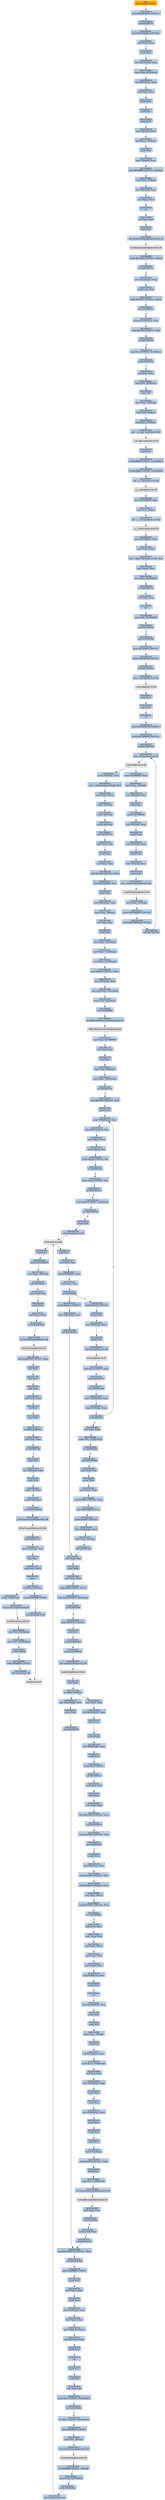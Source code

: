 digraph G {
node[shape=rectangle,style=filled,fillcolor=lightsteelblue,color=lightsteelblue]
bgcolor="transparent"
a0x010044e6pushl_0x28UINT8[label="start\npushl $0x28<UINT8>",color="lightgrey",fillcolor="orange"];
a0x010044e8pushl_0x1001650UINT32[label="0x010044e8\npushl $0x1001650<UINT32>"];
a0x010044edcall_0x010047fc[label="0x010044ed\ncall 0x010047fc"];
a0x010047fcpushl_0x100484eUINT32[label="0x010047fc\npushl $0x100484e<UINT32>"];
a0x01004801movl_fs_0_eax[label="0x01004801\nmovl %fs:0, %eax"];
a0x01004807pushl_eax[label="0x01004807\npushl %eax"];
a0x01004808movl_0x10esp__eax[label="0x01004808\nmovl 0x10(%esp), %eax"];
a0x0100480cmovl_ebp_0x10esp_[label="0x0100480c\nmovl %ebp, 0x10(%esp)"];
a0x01004810leal_0x10esp__ebp[label="0x01004810\nleal 0x10(%esp), %ebp"];
a0x01004814subl_eax_esp[label="0x01004814\nsubl %eax, %esp"];
a0x01004816pushl_ebx[label="0x01004816\npushl %ebx"];
a0x01004817pushl_esi[label="0x01004817\npushl %esi"];
a0x01004818pushl_edi[label="0x01004818\npushl %edi"];
a0x01004819movl__8ebp__eax[label="0x01004819\nmovl -8(%ebp), %eax"];
a0x0100481cmovl_esp__24ebp_[label="0x0100481c\nmovl %esp, -24(%ebp)"];
a0x0100481fpushl_eax[label="0x0100481f\npushl %eax"];
a0x01004820movl__4ebp__eax[label="0x01004820\nmovl -4(%ebp), %eax"];
a0x01004823movl_0xffffffffUINT32__4ebp_[label="0x01004823\nmovl $0xffffffff<UINT32>, -4(%ebp)"];
a0x0100482amovl_eax__8ebp_[label="0x0100482a\nmovl %eax, -8(%ebp)"];
a0x0100482dleal__16ebp__eax[label="0x0100482d\nleal -16(%ebp), %eax"];
a0x01004830movl_eax_fs_0[label="0x01004830\nmovl %eax, %fs:0"];
a0x01004836ret[label="0x01004836\nret"];
a0x010044f2xorl_edi_edi[label="0x010044f2\nxorl %edi, %edi"];
a0x010044f4pushl_edi[label="0x010044f4\npushl %edi"];
a0x010044f5call_GetModuleHandleA_kernel32_dll[label="0x010044f5\ncall GetModuleHandleA@kernel32.dll"];
GetModuleHandleA_kernel32_dll[label="GetModuleHandleA@kernel32.dll",color="lightgrey",fillcolor="lightgrey"];
a0x010044fbcmpw_0x5a4dUINT16_eax_[label="0x010044fb\ncmpw $0x5a4d<UINT16>, (%eax)"];
a0x01004500jne_0x01004521[label="0x01004500\njne 0x01004521"];
a0x01004502movl_0x3ceax__ecx[label="0x01004502\nmovl 0x3c(%eax), %ecx"];
a0x01004505addl_eax_ecx[label="0x01004505\naddl %eax, %ecx"];
a0x01004507cmpl_0x4550UINT32_ecx_[label="0x01004507\ncmpl $0x4550<UINT32>, (%ecx)"];
a0x0100450djne_0x01004521[label="0x0100450d\njne 0x01004521"];
a0x0100450fmovzwl_0x18ecx__eax[label="0x0100450f\nmovzwl 0x18(%ecx), %eax"];
a0x01004513cmpl_0x10bUINT32_eax[label="0x01004513\ncmpl $0x10b<UINT32>, %eax"];
a0x01004518je_0x01004539[label="0x01004518\nje 0x01004539"];
a0x01004539cmpl_0xeUINT8_0x74ecx_[label="0x01004539\ncmpl $0xe<UINT8>, 0x74(%ecx)"];
a0x0100453djbe_0x01004521[label="0x0100453d\njbe 0x01004521"];
a0x0100453fxorl_eax_eax[label="0x0100453f\nxorl %eax, %eax"];
a0x01004541cmpl_edi_0xe8ecx_[label="0x01004541\ncmpl %edi, 0xe8(%ecx)"];
a0x01004547setne_al[label="0x01004547\nsetne %al"];
a0x0100454amovl_eax__28ebp_[label="0x0100454a\nmovl %eax, -28(%ebp)"];
a0x0100454dmovl_edi__4ebp_[label="0x0100454d\nmovl %edi, -4(%ebp)"];
a0x01004550pushl_0x1UINT8[label="0x01004550\npushl $0x1<UINT8>"];
a0x01004552call___set_app_type_msvcrt_dll[label="0x01004552\ncall __set_app_type@msvcrt.dll"];
a__set_app_type_msvcrt_dll[label="__set_app_type@msvcrt.dll",color="lightgrey",fillcolor="lightgrey"];
a0x01004558popl_ecx[label="0x01004558\npopl %ecx"];
a0x01004559orl_0xffffffffUINT8_0x01006054[label="0x01004559\norl $0xffffffff<UINT8>, 0x01006054"];
a0x01004560orl_0xffffffffUINT8_0x01006058[label="0x01004560\norl $0xffffffff<UINT8>, 0x01006058"];
a0x01004567call___p__fmode_msvcrt_dll[label="0x01004567\ncall __p__fmode@msvcrt.dll"];
a__p__fmode_msvcrt_dll[label="__p__fmode@msvcrt.dll",color="lightgrey",fillcolor="lightgrey"];
a0x0100456dmovl_0x01006050_ecx[label="0x0100456d\nmovl 0x01006050, %ecx"];
a0x01004573movl_ecx_eax_[label="0x01004573\nmovl %ecx, (%eax)"];
a0x01004575call___p__commode_msvcrt_dll[label="0x01004575\ncall __p__commode@msvcrt.dll"];
a__p__commode_msvcrt_dll[label="__p__commode@msvcrt.dll",color="lightgrey",fillcolor="lightgrey"];
a0x0100457bmovl_0x0100604c_ecx[label="0x0100457b\nmovl 0x0100604c, %ecx"];
a0x01004581movl_ecx_eax_[label="0x01004581\nmovl %ecx, (%eax)"];
a0x01004583movl__adjust_fdiv_msvcrt_dll_eax[label="0x01004583\nmovl _adjust_fdiv@msvcrt.dll, %eax"];
a0x01004588movl_eax__eax[label="0x01004588\nmovl (%eax), %eax"];
a0x0100458amovl_eax_0x0100605c[label="0x0100458a\nmovl %eax, 0x0100605c"];
a0x0100458fcall_0x010047f2[label="0x0100458f\ncall 0x010047f2"];
a0x010047f2xorl_eax_eax[label="0x010047f2\nxorl %eax, %eax"];
a0x010047f4ret[label="0x010047f4\nret"];
a0x01004594cmpl_edi_0x01006030[label="0x01004594\ncmpl %edi, 0x01006030"];
a0x0100459ajne_0x010045a8[label="0x0100459a\njne 0x010045a8"];
a0x010045a8call_0x010047db[label="0x010045a8\ncall 0x010047db"];
a0x010047dbpushl_0x30000UINT32[label="0x010047db\npushl $0x30000<UINT32>"];
a0x010047e0pushl_0x10000UINT32[label="0x010047e0\npushl $0x10000<UINT32>"];
a0x010047e5call_0x0100485a[label="0x010047e5\ncall 0x0100485a"];
a0x0100485ajmp__controlfp_msvcrt_dll[label="0x0100485a\njmp _controlfp@msvcrt.dll"];
a_controlfp_msvcrt_dll[label="_controlfp@msvcrt.dll",color="lightgrey",fillcolor="lightgrey"];
a0x010047eapopl_ecx[label="0x010047ea\npopl %ecx"];
a0x010047ebpopl_ecx[label="0x010047eb\npopl %ecx"];
a0x010047ecret[label="0x010047ec\nret"];
a0x010045adpushl_0x1006010UINT32[label="0x010045ad\npushl $0x1006010<UINT32>"];
a0x010045b2pushl_0x100600cUINT32[label="0x010045b2\npushl $0x100600c<UINT32>"];
a0x010045b7call_0x010047d0[label="0x010045b7\ncall 0x010047d0"];
a0x010047d0jmp__initterm_msvcrt_dll[label="0x010047d0\njmp _initterm@msvcrt.dll"];
a_initterm_msvcrt_dll[label="_initterm@msvcrt.dll",color="lightgrey",fillcolor="lightgrey"];
a0x010045bcmovl_0x01006048_eax[label="0x010045bc\nmovl 0x01006048, %eax"];
a0x010045c1movl_eax__36ebp_[label="0x010045c1\nmovl %eax, -36(%ebp)"];
a0x010045c4leal__36ebp__eax[label="0x010045c4\nleal -36(%ebp), %eax"];
a0x010045c7pushl_eax[label="0x010045c7\npushl %eax"];
a0x010045c8pushl_0x01006044[label="0x010045c8\npushl 0x01006044"];
a0x010045celeal__32ebp__eax[label="0x010045ce\nleal -32(%ebp), %eax"];
a0x010045d1pushl_eax[label="0x010045d1\npushl %eax"];
a0x010045d2leal__40ebp__eax[label="0x010045d2\nleal -40(%ebp), %eax"];
a0x010045d5pushl_eax[label="0x010045d5\npushl %eax"];
a0x010045d6leal__44ebp__eax[label="0x010045d6\nleal -44(%ebp), %eax"];
a0x010045d9pushl_eax[label="0x010045d9\npushl %eax"];
a0x010045dacall___wgetmainargs_msvcrt_dll[label="0x010045da\ncall __wgetmainargs@msvcrt.dll"];
a__wgetmainargs_msvcrt_dll[label="__wgetmainargs@msvcrt.dll",color="lightgrey",fillcolor="lightgrey"];
a0x010045e0movl_eax__52ebp_[label="0x010045e0\nmovl %eax, -52(%ebp)"];
a0x010045e3pushl_0x1006008UINT32[label="0x010045e3\npushl $0x1006008<UINT32>"];
a0x010045e8pushl_0x1006000UINT32[label="0x010045e8\npushl $0x1006000<UINT32>"];
a0x010045edcall_0x010047d0[label="0x010045ed\ncall 0x010047d0"];
a0x010045f2movl__32ebp__eax[label="0x010045f2\nmovl -32(%ebp), %eax"];
a0x010045f5movl___winitenv_msvcrt_dll_ecx[label="0x010045f5\nmovl __winitenv@msvcrt.dll, %ecx"];
a0x010045fbmovl_eax_ecx_[label="0x010045fb\nmovl %eax, (%ecx)"];
a0x010045fdpushl__32ebp_[label="0x010045fd\npushl -32(%ebp)"];
a0x01004600pushl__40ebp_[label="0x01004600\npushl -40(%ebp)"];
a0x01004603pushl__44ebp_[label="0x01004603\npushl -44(%ebp)"];
a0x01004606call_0x01003c33[label="0x01004606\ncall 0x01003c33"];
a0x01003c33movl_edi_edi[label="0x01003c33\nmovl %edi, %edi"];
a0x01003c35pushl_ebp[label="0x01003c35\npushl %ebp"];
a0x01003c36movl_esp_ebp[label="0x01003c36\nmovl %esp, %ebp"];
a0x01003c38subl_0xc24UINT32_esp[label="0x01003c38\nsubl $0xc24<UINT32>, %esp"];
a0x01003c3emovl_0x01006028_eax[label="0x01003c3e\nmovl 0x01006028, %eax"];
a0x01003c43pushl_ebx[label="0x01003c43\npushl %ebx"];
a0x01003c44movl_0xcebp__ebx[label="0x01003c44\nmovl 0xc(%ebp), %ebx"];
a0x01003c47movl_eax__4ebp_[label="0x01003c47\nmovl %eax, -4(%ebp)"];
a0x01003c4axorl_eax_eax[label="0x01003c4a\nxorl %eax, %eax"];
a0x01003c4cpushl_edi[label="0x01003c4c\npushl %edi"];
a0x01003c4dmovw_ax__524ebp_[label="0x01003c4d\nmovw %ax, -524(%ebp)"];
a0x01003c54movl_eax__3100ebp_[label="0x01003c54\nmovl %eax, -3100(%ebp)"];
a0x01003c5amovl_eax__3104ebp_[label="0x01003c5a\nmovl %eax, -3104(%ebp)"];
a0x01003c60movl_0x81UINT32_ecx[label="0x01003c60\nmovl $0x81<UINT32>, %ecx"];
a0x01003c65leal__522ebp__edi[label="0x01003c65\nleal -522(%ebp), %edi"];
a0x01003c6brepz_stosl_eax_es_edi_[label="0x01003c6b\nrepz stosl %eax, %es:(%edi)"];
a0x01003c6dstosw_ax_es_edi_[label="0x01003c6d\nstosw %ax, %es:(%edi)"];
a0x01003c6fcall_0x01004866[label="0x01003c6f\ncall 0x01004866"];
a0x01004866jmp_MQGetResourceHandle_mqutil_dll[label="0x01004866\njmp MQGetResourceHandle@mqutil.dll"];
MQGetResourceHandle_mqutil_dll[label="MQGetResourceHandle@mqutil.dll",color="lightgrey",fillcolor="lightgrey"];
a0x01003c74movl_eax_0x01006040[label="0x01003c74\nmovl %eax, 0x01006040"];
a0x01003c79xorl_eax_eax[label="0x01003c79\nxorl %eax, %eax"];
a0x01003c7bincl_eax[label="0x01003c7b\nincl %eax"];
a0x01003c7ccmpl_eax_0x8ebp_[label="0x01003c7c\ncmpl %eax, 0x8(%ebp)"];
a0x01003c7fmovl_eax__3096ebp_[label="0x01003c7f\nmovl %eax, -3096(%ebp)"];
a0x01003c85jle_0x01003ebd[label="0x01003c85\njle 0x01003ebd"];
a0x01003c8bmovl_0x104UINT32_edi[label="0x01003c8b\nmovl $0x104<UINT32>, %edi"];
a0x01003c90pushl_esi[label="0x01003c90\npushl %esi"];
a0x01003c91movl__3096ebp__eax[label="0x01003c91\nmovl -3096(%ebp), %eax"];
a0x01003c97leal_ebxeax4__esi[label="0x01003c97\nleal (%ebx,%eax,4), %esi"];
a0x01003c9amovl_esi__eax[label="0x01003c9a\nmovl (%esi), %eax"];
a0x01003c9cmovw_eax__cx[label="0x01003c9c\nmovw (%eax), %cx"];
a0x01003c9fcmpw_0x2dUINT8_cx[label="0x01003c9f\ncmpw $0x2d<UINT8>, %cx"];
a0x01003ca3je_0x01003d12[label="0x01003ca3\nje 0x01003d12"];
a0x01003ca5cmpw_0x2fUINT8_cx[label="0x01003ca5\ncmpw $0x2f<UINT8>, %cx"];
a0x01003ca9je_0x01003d12[label="0x01003ca9\nje 0x01003d12"];
a0x01003cabcmpw_0x0UINT8__524ebp_[label="0x01003cab\ncmpw $0x0<UINT8>, -524(%ebp)"];
a0x01003cb3jne_0x01003ebd[label="0x01003cb3\njne 0x01003ebd"];
a0x01003cb9pushl_eax[label="0x01003cb9\npushl %eax"];
a0x01003cbacall_wcslen_msvcrt_dll[label="0x01003cba\ncall wcslen@msvcrt.dll"];
wcslen_msvcrt_dll[label="wcslen@msvcrt.dll",color="lightgrey",fillcolor="lightgrey"];
a0x01003cc0popl_ecx[label="0x01003cc0\npopl %ecx"];
a0x01003cc1movl_edi_ecx[label="0x01003cc1\nmovl %edi, %ecx"];
a0x01003cc3subl_0x01006020_ecx[label="0x01003cc3\nsubl 0x01006020, %ecx"];
a0x01003cc9cmpl_ecx_eax[label="0x01003cc9\ncmpl %ecx, %eax"];
a0x01003ccbjb_0x01003cf9[label="0x01003ccb\njb 0x01003cf9"];
a0x01003ccdpushl_0x41cUINT32[label="0x01003ccd\npushl $0x41c<UINT32>"];
a0x01003cf9pushl_0x103UINT32[label="0x01003cf9\npushl $0x103<UINT32>"];
a0x01003cfepushl_esi_[label="0x01003cfe\npushl (%esi)"];
a0x01003d00leal__524ebp__eax[label="0x01003d00\nleal -524(%ebp), %eax"];
a0x01003d06pushl_eax[label="0x01003d06\npushl %eax"];
a0x01003d07call_wcsncpy_msvcrt_dll[label="0x01003d07\ncall wcsncpy@msvcrt.dll"];
wcsncpy_msvcrt_dll[label="wcsncpy@msvcrt.dll",color="lightgrey",fillcolor="lightgrey"];
a0x01003d0daddl_0xcUINT8_esp[label="0x01003d0d\naddl $0xc<UINT8>, %esp"];
a0x01003d10jmp_0x01003d71[label="0x01003d10\njmp 0x01003d71"];
a0x01003d71incl__3096ebp_[label="0x01003d71\nincl -3096(%ebp)"];
a0x01003d77movl__3096ebp__eax[label="0x01003d77\nmovl -3096(%ebp), %eax"];
a0x01003d7dcmpl_0x8ebp__eax[label="0x01003d7d\ncmpl 0x8(%ebp), %eax"];
a0x01003d80jl_0x01003c91[label="0x01003d80\njl 0x01003c91"];
a0x01003d86xorl_ebx_ebx[label="0x01003d86\nxorl %ebx, %ebx"];
a0x01003d88cmpw_bx__3100ebp_[label="0x01003d88\ncmpw %bx, -3100(%ebp)"];
a0x01003d8fje_0x01003ebd[label="0x01003d8f\nje 0x01003ebd"];
a0x01003ebdjmp_0x01003bf6[label="0x01003ebd\njmp 0x01003bf6"];
a0x01003bf6movl_edi_edi[label="0x01003bf6\nmovl %edi, %edi"];
a0x01003bf8pushl_ebp[label="0x01003bf8\npushl %ebp"];
a0x01003bf9movl_esp_ebp[label="0x01003bf9\nmovl %esp, %ebp"];
a0x01003bfbsubl_0x804UINT32_esp[label="0x01003bfb\nsubl $0x804<UINT32>, %esp"];
a0x01003c01movl_0x01006028_eax[label="0x01003c01\nmovl 0x01006028, %eax"];
a0x01003c06pushl_0x40bUINT32[label="0x01003c06\npushl $0x40b<UINT32>"];
a0x01003c0bleal__2052ebp__ecx[label="0x01003c0b\nleal -2052(%ebp), %ecx"];
a0x01003c11movl_eax__4ebp_[label="0x01003c11\nmovl %eax, -4(%ebp)"];
a0x01003c14call_0x010016e5[label="0x01003c14\ncall 0x010016e5"];
a0x010016e5movl_edi_edi[label="0x010016e5\nmovl %edi, %edi"];
a0x010016e7pushl_ebp[label="0x010016e7\npushl %ebp"];
a0x010016e8movl_esp_ebp[label="0x010016e8\nmovl %esp, %ebp"];
a0x010016eaandw_0x0UINT8_ecx_[label="0x010016ea\nandw $0x0<UINT8>, (%ecx)"];
a0x010016eecmpl_0x0UINT8_0x8ebp_[label="0x010016ee\ncmpl $0x0<UINT8>, 0x8(%ebp)"];
a0x010016f2je_0x01001709[label="0x010016f2\nje 0x01001709"];
a0x010016f4pushl_0x400UINT32[label="0x010016f4\npushl $0x400<UINT32>"];
a0x010016f9pushl_ecx[label="0x010016f9\npushl %ecx"];
a0x010016fapushl_0x8ebp_[label="0x010016fa\npushl 0x8(%ebp)"];
a0x010016fdpushl_0x01006040[label="0x010016fd\npushl 0x01006040"];
a0x01001703call_LoadStringW_user32_dll[label="0x01001703\ncall LoadStringW@user32.dll"];
LoadStringW_user32_dll[label="LoadStringW@user32.dll",color="lightgrey",fillcolor="lightgrey"];
a0x01001709popl_ebp[label="0x01001709\npopl %ebp"];
a0x0100170aret_0x4UINT16[label="0x0100170a\nret $0x4<UINT16>"];
a0x01003c19leal__2052ebp__eax[label="0x01003c19\nleal -2052(%ebp), %eax"];
a0x01003c1fpushl_eax[label="0x01003c1f\npushl %eax"];
a0x01003c20call_0x01001b9f[label="0x01003c20\ncall 0x01001b9f"];
a0x01001b9fmovl_0x100487fUINT32_eax[label="0x01001b9f\nmovl $0x100487f<UINT32>, %eax"];
a0x01001ba4call_0x01004788[label="0x01001ba4\ncall 0x01004788"];
a0x01004788pushl_0xffffffffUINT8[label="0x01004788\npushl $0xffffffff<UINT8>"];
a0x0100478apushl_eax[label="0x0100478a\npushl %eax"];
a0x0100478bmovl_fs_0_eax[label="0x0100478b\nmovl %fs:0, %eax"];
a0x01004791pushl_eax[label="0x01004791\npushl %eax"];
a0x01004792movl_0xcesp__eax[label="0x01004792\nmovl 0xc(%esp), %eax"];
a0x01004796movl_esp_fs_0[label="0x01004796\nmovl %esp, %fs:0"];
a0x0100479dmovl_ebp_0xcesp_[label="0x0100479d\nmovl %ebp, 0xc(%esp)"];
a0x010047a1leal_0xcesp__ebp[label="0x010047a1\nleal 0xc(%esp), %ebp"];
a0x010047a5pushl_eax[label="0x010047a5\npushl %eax"];
a0x010047a6ret[label="0x010047a6\nret"];
a0x01001ba9pushl_ecx[label="0x01001ba9\npushl %ecx"];
a0x01001baapushl_esi[label="0x01001baa\npushl %esi"];
a0x01001babxorl_esi_esi[label="0x01001bab\nxorl %esi, %esi"];
a0x01001badtestb_0x1UINT8_0x01006038[label="0x01001bad\ntestb $0x1<UINT8>, 0x01006038"];
a0x01001bb4jne_0x01001bd1[label="0x01001bb4\njne 0x01001bd1"];
a0x01001bb6orl_0x1UINT8_0x01006038[label="0x01001bb6\norl $0x1<UINT8>, 0x01006038"];
a0x01001bbdpushl_0xfffffff5UINT8[label="0x01001bbd\npushl $0xfffffff5<UINT8>"];
a0x01001bbfmovl_esi__4ebp_[label="0x01001bbf\nmovl %esi, -4(%ebp)"];
a0x01001bc2call_GetStdHandle_kernel32_dll[label="0x01001bc2\ncall GetStdHandle@kernel32.dll"];
GetStdHandle_kernel32_dll[label="GetStdHandle@kernel32.dll",color="lightgrey",fillcolor="lightgrey"];
a0x01001bc8orl_0xffffffffUINT8__4ebp_[label="0x01001bc8\norl $0xffffffff<UINT8>, -4(%ebp)"];
a0x01001bccmovl_eax_0x01006034[label="0x01001bcc\nmovl %eax, 0x01006034"];
a0x01001bd1pushl_0x8ebp_[label="0x01001bd1\npushl 0x8(%ebp)"];
a0x01001bd4call_wcslen_msvcrt_dll[label="0x01001bd4\ncall wcslen@msvcrt.dll"];
a0x01001bdapopl_ecx[label="0x01001bda\npopl %ecx"];
a0x01001bdbpushl_0x01006034[label="0x01001bdb\npushl 0x01006034"];
a0x01001be1movl_eax__16ebp_[label="0x01001be1\nmovl %eax, -16(%ebp)"];
a0x01001be4call_0x01001b7c[label="0x01001be4\ncall 0x01001b7c"];
a0x01001b7cmovl_edi_edi[label="0x01001b7c\nmovl %edi, %edi"];
a0x01001b7epushl_ebp[label="0x01001b7e\npushl %ebp"];
a0x01001b7fmovl_esp_ebp[label="0x01001b7f\nmovl %esp, %ebp"];
a0x01001b81pushl_0x8ebp_[label="0x01001b81\npushl 0x8(%ebp)"];
a0x01001b84call_GetFileType_kernel32_dll[label="0x01001b84\ncall GetFileType@kernel32.dll"];
GetFileType_kernel32_dll[label="GetFileType@kernel32.dll",color="lightgrey",fillcolor="lightgrey"];
a0x01001b8aandl_0xffff7fffUINT32_eax[label="0x01001b8a\nandl $0xffff7fff<UINT32>, %eax"];
a0x01001b8fdecl_eax[label="0x01001b8f\ndecl %eax"];
a0x01001b90decl_eax[label="0x01001b90\ndecl %eax"];
a0x01001b91negl_eax[label="0x01001b91\nnegl %eax"];
a0x01001b93sbbl_eax_eax[label="0x01001b93\nsbbl %eax, %eax"];
a0x01001b95incl_eax[label="0x01001b95\nincl %eax"];
a0x01001b96popl_ebp[label="0x01001b96\npopl %ebp"];
a0x01001b97ret_0x4UINT16[label="0x01001b97\nret $0x4<UINT16>"];
a0x01001be9testl_eax_eax[label="0x01001be9\ntestl %eax, %eax"];
a0x01001bebje_0x01001c06[label="0x01001beb\nje 0x01001c06"];
a0x01001bedpushl_esi[label="0x01001bed\npushl %esi"];
a0x01001beeleal__16ebp__eax[label="0x01001bee\nleal -16(%ebp), %eax"];
a0x01001bf1pushl_eax[label="0x01001bf1\npushl %eax"];
a0x01001bf2pushl__16ebp_[label="0x01001bf2\npushl -16(%ebp)"];
a0x01001bf5pushl_0x8ebp_[label="0x01001bf5\npushl 0x8(%ebp)"];
a0x01001bf8pushl_0x01006034[label="0x01001bf8\npushl 0x01006034"];
a0x01001bfecall_WriteConsoleW_kernel32_dll[label="0x01001bfe\ncall WriteConsoleW@kernel32.dll"];
WriteConsoleW_kernel32_dll[label="WriteConsoleW@kernel32.dll",color="lightgrey",fillcolor="lightgrey"];
a0x01001c04jmp_0x01001c53[label="0x01001c04\njmp 0x01001c53"];
a0x01001c53movl__12ebp__ecx[label="0x01001c53\nmovl -12(%ebp), %ecx"];
a0x01001c56popl_esi[label="0x01001c56\npopl %esi"];
a0x01001c57movl_ecx_fs_0[label="0x01001c57\nmovl %ecx, %fs:0"];
a0x01001c5eleave_[label="0x01001c5e\nleave "];
a0x01001c5fret_0x4UINT16[label="0x01001c5f\nret $0x4<UINT16>"];
a0x01003c25pushl_0xffffffffUINT8[label="0x01003c25\npushl $0xffffffff<UINT8>"];
a0x01003c27call_exit_msvcrt_dll[label="0x01003c27\ncall exit@msvcrt.dll"];
exit_msvcrt_dll[label="exit@msvcrt.dll",color="lightgrey",fillcolor="lightgrey"];
a0x01003cd2leal__3092ebp__ecx[label="0x01003cd2\nleal -3092(%ebp), %ecx"];
a0x01003cd8call_0x010016e5[label="0x01003cd8\ncall 0x010016e5"];
a0x01003cddmovl_edi_eax[label="0x01003cdd\nmovl %edi, %eax"];
a0x01003cdfsubl_0x01006020_eax[label="0x01003cdf\nsubl 0x01006020, %eax"];
a0x01003ce5pushl_eax[label="0x01003ce5\npushl %eax"];
a0x01003ce6pushl_esi_[label="0x01003ce6\npushl (%esi)"];
a0x01003ce8leal__3092ebp__eax[label="0x01003ce8\nleal -3092(%ebp), %eax"];
a0x01003ceepushl_eax[label="0x01003cee\npushl %eax"];
a0x01003cefpushl_0x0UINT8[label="0x01003cef\npushl $0x0<UINT8>"];
a0x01003cf1call_0x01001fe5[label="0x01003cf1\ncall 0x01001fe5"];
a0x01001fe5movl_edi_edi[label="0x01001fe5\nmovl %edi, %edi"];
a0x01001fe7pushl_ebp[label="0x01001fe7\npushl %ebp"];
a0x01001fe8movl_esp_ebp[label="0x01001fe8\nmovl %esp, %ebp"];
a0x01001feamovl_0x100cUINT32_eax[label="0x01001fea\nmovl $0x100c<UINT32>, %eax"];
a0x01001fefcall_0x01004670[label="0x01001fef\ncall 0x01004670"];
a0x01004670cmpl_0x1000UINT32_eax[label="0x01004670\ncmpl $0x1000<UINT32>, %eax"];
a0x01004675jae_0x01004685[label="0x01004675\njae 0x01004685"];
a0x01004685pushl_ecx[label="0x01004685\npushl %ecx"];
a0x01004686leal_0x8esp__ecx[label="0x01004686\nleal 0x8(%esp), %ecx"];
a0x0100468asubl_0x1000UINT32_ecx[label="0x0100468a\nsubl $0x1000<UINT32>, %ecx"];
a0x01004690subl_0x1000UINT32_eax[label="0x01004690\nsubl $0x1000<UINT32>, %eax"];
a0x01004695testl_eax_ecx_[label="0x01004695\ntestl %eax, (%ecx)"];
a0x01004697cmpl_0x1000UINT32_eax[label="0x01004697\ncmpl $0x1000<UINT32>, %eax"];
a0x0100469cjae_0x0100468a[label="0x0100469c\njae 0x0100468a"];
a0x0100469esubl_eax_ecx[label="0x0100469e\nsubl %eax, %ecx"];
a0x010046a0movl_esp_eax[label="0x010046a0\nmovl %esp, %eax"];
a0x010046a2testl_eax_ecx_[label="0x010046a2\ntestl %eax, (%ecx)"];
a0x010046a4movl_ecx_esp[label="0x010046a4\nmovl %ecx, %esp"];
a0x010046a6movl_eax__ecx[label="0x010046a6\nmovl (%eax), %ecx"];
a0x010046a8movl_0x4eax__eax[label="0x010046a8\nmovl 0x4(%eax), %eax"];
a0x010046abpushl_eax[label="0x010046ab\npushl %eax"];
a0x010046acret[label="0x010046ac\nret"];
a0x01001ff4movl_0x01006028_eax[label="0x01001ff4\nmovl 0x01006028, %eax"];
a0x01001ff9pushl_ebx[label="0x01001ff9\npushl %ebx"];
a0x01001ffapushl_esi[label="0x01001ffa\npushl %esi"];
a0x01001ffbmovl_eax__4ebp_[label="0x01001ffb\nmovl %eax, -4(%ebp)"];
a0x01001ffepushl_edi[label="0x01001ffe\npushl %edi"];
a0x01001fffleal_0x10ebp__eax[label="0x01001fff\nleal 0x10(%ebp), %eax"];
a0x01002002movl_eax__4108ebp_[label="0x01002002\nmovl %eax, -4108(%ebp)"];
a0x01002008xorl_esi_esi[label="0x01002008\nxorl %esi, %esi"];
a0x0100200aleal__4108ebp__eax[label="0x0100200a\nleal -4108(%ebp), %eax"];
a0x01002010pushl_eax[label="0x01002010\npushl %eax"];
a0x01002011pushl_esi[label="0x01002011\npushl %esi"];
a0x01002012leal__4104ebp__eax[label="0x01002012\nleal -4104(%ebp), %eax"];
a0x01002018pushl_eax[label="0x01002018\npushl %eax"];
a0x01002019pushl_esi[label="0x01002019\npushl %esi"];
a0x0100201apushl_esi[label="0x0100201a\npushl %esi"];
a0x0100201bpushl_0xcebp_[label="0x0100201b\npushl 0xc(%ebp)"];
a0x0100201emovl_0x500UINT32_ebx[label="0x0100201e\nmovl $0x500<UINT32>, %ebx"];
a0x01002023pushl_ebx[label="0x01002023\npushl %ebx"];
a0x01002024movl_esi__4104ebp_[label="0x01002024\nmovl %esi, -4104(%ebp)"];
a0x0100202acall_FormatMessageW_kernel32_dll[label="0x0100202a\ncall FormatMessageW@kernel32.dll"];
FormatMessageW_kernel32_dll[label="FormatMessageW@kernel32.dll",color="lightgrey",fillcolor="lightgrey"];
a0x01002030testl_eax_eax[label="0x01002030\ntestl %eax, %eax"];
a0x01002032je_0x0100204b[label="0x01002032\nje 0x0100204b"];
a0x01002034pushl__4104ebp_[label="0x01002034\npushl -4104(%ebp)"];
a0x0100203acall_0x01001b9f[label="0x0100203a\ncall 0x01001b9f"];
a0x0100203fpushl__4104ebp_[label="0x0100203f\npushl -4104(%ebp)"];
a0x01002045call_LocalFree_kernel32_dll[label="0x01002045\ncall LocalFree@kernel32.dll"];
LocalFree_kernel32_dll[label="LocalFree@kernel32.dll",color="lightgrey",fillcolor="lightgrey"];
a0x0100204bcmpl_esi_0x8ebp_[label="0x0100204b\ncmpl %esi, 0x8(%ebp)"];
a0x0100204emovl_esi__4108ebp_[label="0x0100204e\nmovl %esi, -4108(%ebp)"];
a0x01002054je_0x010020f9[label="0x01002054\nje 0x010020f9"];
a0x010020f9pushl_0xffffffffUINT8[label="0x010020f9\npushl $0xffffffff<UINT8>"];
a0x010020fbcall_exit_msvcrt_dll[label="0x010020fb\ncall exit@msvcrt.dll"];
a0x010044e6pushl_0x28UINT8 -> a0x010044e8pushl_0x1001650UINT32 [color="#000000"];
a0x010044e8pushl_0x1001650UINT32 -> a0x010044edcall_0x010047fc [color="#000000"];
a0x010044edcall_0x010047fc -> a0x010047fcpushl_0x100484eUINT32 [color="#000000"];
a0x010047fcpushl_0x100484eUINT32 -> a0x01004801movl_fs_0_eax [color="#000000"];
a0x01004801movl_fs_0_eax -> a0x01004807pushl_eax [color="#000000"];
a0x01004807pushl_eax -> a0x01004808movl_0x10esp__eax [color="#000000"];
a0x01004808movl_0x10esp__eax -> a0x0100480cmovl_ebp_0x10esp_ [color="#000000"];
a0x0100480cmovl_ebp_0x10esp_ -> a0x01004810leal_0x10esp__ebp [color="#000000"];
a0x01004810leal_0x10esp__ebp -> a0x01004814subl_eax_esp [color="#000000"];
a0x01004814subl_eax_esp -> a0x01004816pushl_ebx [color="#000000"];
a0x01004816pushl_ebx -> a0x01004817pushl_esi [color="#000000"];
a0x01004817pushl_esi -> a0x01004818pushl_edi [color="#000000"];
a0x01004818pushl_edi -> a0x01004819movl__8ebp__eax [color="#000000"];
a0x01004819movl__8ebp__eax -> a0x0100481cmovl_esp__24ebp_ [color="#000000"];
a0x0100481cmovl_esp__24ebp_ -> a0x0100481fpushl_eax [color="#000000"];
a0x0100481fpushl_eax -> a0x01004820movl__4ebp__eax [color="#000000"];
a0x01004820movl__4ebp__eax -> a0x01004823movl_0xffffffffUINT32__4ebp_ [color="#000000"];
a0x01004823movl_0xffffffffUINT32__4ebp_ -> a0x0100482amovl_eax__8ebp_ [color="#000000"];
a0x0100482amovl_eax__8ebp_ -> a0x0100482dleal__16ebp__eax [color="#000000"];
a0x0100482dleal__16ebp__eax -> a0x01004830movl_eax_fs_0 [color="#000000"];
a0x01004830movl_eax_fs_0 -> a0x01004836ret [color="#000000"];
a0x01004836ret -> a0x010044f2xorl_edi_edi [color="#000000"];
a0x010044f2xorl_edi_edi -> a0x010044f4pushl_edi [color="#000000"];
a0x010044f4pushl_edi -> a0x010044f5call_GetModuleHandleA_kernel32_dll [color="#000000"];
a0x010044f5call_GetModuleHandleA_kernel32_dll -> GetModuleHandleA_kernel32_dll [color="#000000"];
GetModuleHandleA_kernel32_dll -> a0x010044fbcmpw_0x5a4dUINT16_eax_ [color="#000000"];
a0x010044fbcmpw_0x5a4dUINT16_eax_ -> a0x01004500jne_0x01004521 [color="#000000"];
a0x01004500jne_0x01004521 -> a0x01004502movl_0x3ceax__ecx [color="#000000",label="F"];
a0x01004502movl_0x3ceax__ecx -> a0x01004505addl_eax_ecx [color="#000000"];
a0x01004505addl_eax_ecx -> a0x01004507cmpl_0x4550UINT32_ecx_ [color="#000000"];
a0x01004507cmpl_0x4550UINT32_ecx_ -> a0x0100450djne_0x01004521 [color="#000000"];
a0x0100450djne_0x01004521 -> a0x0100450fmovzwl_0x18ecx__eax [color="#000000",label="F"];
a0x0100450fmovzwl_0x18ecx__eax -> a0x01004513cmpl_0x10bUINT32_eax [color="#000000"];
a0x01004513cmpl_0x10bUINT32_eax -> a0x01004518je_0x01004539 [color="#000000"];
a0x01004518je_0x01004539 -> a0x01004539cmpl_0xeUINT8_0x74ecx_ [color="#000000",label="T"];
a0x01004539cmpl_0xeUINT8_0x74ecx_ -> a0x0100453djbe_0x01004521 [color="#000000"];
a0x0100453djbe_0x01004521 -> a0x0100453fxorl_eax_eax [color="#000000",label="F"];
a0x0100453fxorl_eax_eax -> a0x01004541cmpl_edi_0xe8ecx_ [color="#000000"];
a0x01004541cmpl_edi_0xe8ecx_ -> a0x01004547setne_al [color="#000000"];
a0x01004547setne_al -> a0x0100454amovl_eax__28ebp_ [color="#000000"];
a0x0100454amovl_eax__28ebp_ -> a0x0100454dmovl_edi__4ebp_ [color="#000000"];
a0x0100454dmovl_edi__4ebp_ -> a0x01004550pushl_0x1UINT8 [color="#000000"];
a0x01004550pushl_0x1UINT8 -> a0x01004552call___set_app_type_msvcrt_dll [color="#000000"];
a0x01004552call___set_app_type_msvcrt_dll -> a__set_app_type_msvcrt_dll [color="#000000"];
a__set_app_type_msvcrt_dll -> a0x01004558popl_ecx [color="#000000"];
a0x01004558popl_ecx -> a0x01004559orl_0xffffffffUINT8_0x01006054 [color="#000000"];
a0x01004559orl_0xffffffffUINT8_0x01006054 -> a0x01004560orl_0xffffffffUINT8_0x01006058 [color="#000000"];
a0x01004560orl_0xffffffffUINT8_0x01006058 -> a0x01004567call___p__fmode_msvcrt_dll [color="#000000"];
a0x01004567call___p__fmode_msvcrt_dll -> a__p__fmode_msvcrt_dll [color="#000000"];
a__p__fmode_msvcrt_dll -> a0x0100456dmovl_0x01006050_ecx [color="#000000"];
a0x0100456dmovl_0x01006050_ecx -> a0x01004573movl_ecx_eax_ [color="#000000"];
a0x01004573movl_ecx_eax_ -> a0x01004575call___p__commode_msvcrt_dll [color="#000000"];
a0x01004575call___p__commode_msvcrt_dll -> a__p__commode_msvcrt_dll [color="#000000"];
a__p__commode_msvcrt_dll -> a0x0100457bmovl_0x0100604c_ecx [color="#000000"];
a0x0100457bmovl_0x0100604c_ecx -> a0x01004581movl_ecx_eax_ [color="#000000"];
a0x01004581movl_ecx_eax_ -> a0x01004583movl__adjust_fdiv_msvcrt_dll_eax [color="#000000"];
a0x01004583movl__adjust_fdiv_msvcrt_dll_eax -> a0x01004588movl_eax__eax [color="#000000"];
a0x01004588movl_eax__eax -> a0x0100458amovl_eax_0x0100605c [color="#000000"];
a0x0100458amovl_eax_0x0100605c -> a0x0100458fcall_0x010047f2 [color="#000000"];
a0x0100458fcall_0x010047f2 -> a0x010047f2xorl_eax_eax [color="#000000"];
a0x010047f2xorl_eax_eax -> a0x010047f4ret [color="#000000"];
a0x010047f4ret -> a0x01004594cmpl_edi_0x01006030 [color="#000000"];
a0x01004594cmpl_edi_0x01006030 -> a0x0100459ajne_0x010045a8 [color="#000000"];
a0x0100459ajne_0x010045a8 -> a0x010045a8call_0x010047db [color="#000000",label="T"];
a0x010045a8call_0x010047db -> a0x010047dbpushl_0x30000UINT32 [color="#000000"];
a0x010047dbpushl_0x30000UINT32 -> a0x010047e0pushl_0x10000UINT32 [color="#000000"];
a0x010047e0pushl_0x10000UINT32 -> a0x010047e5call_0x0100485a [color="#000000"];
a0x010047e5call_0x0100485a -> a0x0100485ajmp__controlfp_msvcrt_dll [color="#000000"];
a0x0100485ajmp__controlfp_msvcrt_dll -> a_controlfp_msvcrt_dll [color="#000000"];
a_controlfp_msvcrt_dll -> a0x010047eapopl_ecx [color="#000000"];
a0x010047eapopl_ecx -> a0x010047ebpopl_ecx [color="#000000"];
a0x010047ebpopl_ecx -> a0x010047ecret [color="#000000"];
a0x010047ecret -> a0x010045adpushl_0x1006010UINT32 [color="#000000"];
a0x010045adpushl_0x1006010UINT32 -> a0x010045b2pushl_0x100600cUINT32 [color="#000000"];
a0x010045b2pushl_0x100600cUINT32 -> a0x010045b7call_0x010047d0 [color="#000000"];
a0x010045b7call_0x010047d0 -> a0x010047d0jmp__initterm_msvcrt_dll [color="#000000"];
a0x010047d0jmp__initterm_msvcrt_dll -> a_initterm_msvcrt_dll [color="#000000"];
a_initterm_msvcrt_dll -> a0x010045bcmovl_0x01006048_eax [color="#000000"];
a0x010045bcmovl_0x01006048_eax -> a0x010045c1movl_eax__36ebp_ [color="#000000"];
a0x010045c1movl_eax__36ebp_ -> a0x010045c4leal__36ebp__eax [color="#000000"];
a0x010045c4leal__36ebp__eax -> a0x010045c7pushl_eax [color="#000000"];
a0x010045c7pushl_eax -> a0x010045c8pushl_0x01006044 [color="#000000"];
a0x010045c8pushl_0x01006044 -> a0x010045celeal__32ebp__eax [color="#000000"];
a0x010045celeal__32ebp__eax -> a0x010045d1pushl_eax [color="#000000"];
a0x010045d1pushl_eax -> a0x010045d2leal__40ebp__eax [color="#000000"];
a0x010045d2leal__40ebp__eax -> a0x010045d5pushl_eax [color="#000000"];
a0x010045d5pushl_eax -> a0x010045d6leal__44ebp__eax [color="#000000"];
a0x010045d6leal__44ebp__eax -> a0x010045d9pushl_eax [color="#000000"];
a0x010045d9pushl_eax -> a0x010045dacall___wgetmainargs_msvcrt_dll [color="#000000"];
a0x010045dacall___wgetmainargs_msvcrt_dll -> a__wgetmainargs_msvcrt_dll [color="#000000"];
a__wgetmainargs_msvcrt_dll -> a0x010045e0movl_eax__52ebp_ [color="#000000"];
a0x010045e0movl_eax__52ebp_ -> a0x010045e3pushl_0x1006008UINT32 [color="#000000"];
a0x010045e3pushl_0x1006008UINT32 -> a0x010045e8pushl_0x1006000UINT32 [color="#000000"];
a0x010045e8pushl_0x1006000UINT32 -> a0x010045edcall_0x010047d0 [color="#000000"];
a0x010045edcall_0x010047d0 -> a0x010047d0jmp__initterm_msvcrt_dll [color="#000000"];
a_initterm_msvcrt_dll -> a0x010045f2movl__32ebp__eax [color="#000000"];
a0x010045f2movl__32ebp__eax -> a0x010045f5movl___winitenv_msvcrt_dll_ecx [color="#000000"];
a0x010045f5movl___winitenv_msvcrt_dll_ecx -> a0x010045fbmovl_eax_ecx_ [color="#000000"];
a0x010045fbmovl_eax_ecx_ -> a0x010045fdpushl__32ebp_ [color="#000000"];
a0x010045fdpushl__32ebp_ -> a0x01004600pushl__40ebp_ [color="#000000"];
a0x01004600pushl__40ebp_ -> a0x01004603pushl__44ebp_ [color="#000000"];
a0x01004603pushl__44ebp_ -> a0x01004606call_0x01003c33 [color="#000000"];
a0x01004606call_0x01003c33 -> a0x01003c33movl_edi_edi [color="#000000"];
a0x01003c33movl_edi_edi -> a0x01003c35pushl_ebp [color="#000000"];
a0x01003c35pushl_ebp -> a0x01003c36movl_esp_ebp [color="#000000"];
a0x01003c36movl_esp_ebp -> a0x01003c38subl_0xc24UINT32_esp [color="#000000"];
a0x01003c38subl_0xc24UINT32_esp -> a0x01003c3emovl_0x01006028_eax [color="#000000"];
a0x01003c3emovl_0x01006028_eax -> a0x01003c43pushl_ebx [color="#000000"];
a0x01003c43pushl_ebx -> a0x01003c44movl_0xcebp__ebx [color="#000000"];
a0x01003c44movl_0xcebp__ebx -> a0x01003c47movl_eax__4ebp_ [color="#000000"];
a0x01003c47movl_eax__4ebp_ -> a0x01003c4axorl_eax_eax [color="#000000"];
a0x01003c4axorl_eax_eax -> a0x01003c4cpushl_edi [color="#000000"];
a0x01003c4cpushl_edi -> a0x01003c4dmovw_ax__524ebp_ [color="#000000"];
a0x01003c4dmovw_ax__524ebp_ -> a0x01003c54movl_eax__3100ebp_ [color="#000000"];
a0x01003c54movl_eax__3100ebp_ -> a0x01003c5amovl_eax__3104ebp_ [color="#000000"];
a0x01003c5amovl_eax__3104ebp_ -> a0x01003c60movl_0x81UINT32_ecx [color="#000000"];
a0x01003c60movl_0x81UINT32_ecx -> a0x01003c65leal__522ebp__edi [color="#000000"];
a0x01003c65leal__522ebp__edi -> a0x01003c6brepz_stosl_eax_es_edi_ [color="#000000"];
a0x01003c6brepz_stosl_eax_es_edi_ -> a0x01003c6dstosw_ax_es_edi_ [color="#000000"];
a0x01003c6dstosw_ax_es_edi_ -> a0x01003c6fcall_0x01004866 [color="#000000"];
a0x01003c6fcall_0x01004866 -> a0x01004866jmp_MQGetResourceHandle_mqutil_dll [color="#000000"];
a0x01004866jmp_MQGetResourceHandle_mqutil_dll -> MQGetResourceHandle_mqutil_dll [color="#000000"];
MQGetResourceHandle_mqutil_dll -> a0x01003c74movl_eax_0x01006040 [color="#000000"];
a0x01003c74movl_eax_0x01006040 -> a0x01003c79xorl_eax_eax [color="#000000"];
a0x01003c79xorl_eax_eax -> a0x01003c7bincl_eax [color="#000000"];
a0x01003c7bincl_eax -> a0x01003c7ccmpl_eax_0x8ebp_ [color="#000000"];
a0x01003c7ccmpl_eax_0x8ebp_ -> a0x01003c7fmovl_eax__3096ebp_ [color="#000000"];
a0x01003c7fmovl_eax__3096ebp_ -> a0x01003c85jle_0x01003ebd [color="#000000"];
a0x01003c85jle_0x01003ebd -> a0x01003c8bmovl_0x104UINT32_edi [color="#000000",label="F"];
a0x01003c8bmovl_0x104UINT32_edi -> a0x01003c90pushl_esi [color="#000000"];
a0x01003c90pushl_esi -> a0x01003c91movl__3096ebp__eax [color="#000000"];
a0x01003c91movl__3096ebp__eax -> a0x01003c97leal_ebxeax4__esi [color="#000000"];
a0x01003c97leal_ebxeax4__esi -> a0x01003c9amovl_esi__eax [color="#000000"];
a0x01003c9amovl_esi__eax -> a0x01003c9cmovw_eax__cx [color="#000000"];
a0x01003c9cmovw_eax__cx -> a0x01003c9fcmpw_0x2dUINT8_cx [color="#000000"];
a0x01003c9fcmpw_0x2dUINT8_cx -> a0x01003ca3je_0x01003d12 [color="#000000"];
a0x01003ca3je_0x01003d12 -> a0x01003ca5cmpw_0x2fUINT8_cx [color="#000000",label="F"];
a0x01003ca5cmpw_0x2fUINT8_cx -> a0x01003ca9je_0x01003d12 [color="#000000"];
a0x01003ca9je_0x01003d12 -> a0x01003cabcmpw_0x0UINT8__524ebp_ [color="#000000",label="F"];
a0x01003cabcmpw_0x0UINT8__524ebp_ -> a0x01003cb3jne_0x01003ebd [color="#000000"];
a0x01003cb3jne_0x01003ebd -> a0x01003cb9pushl_eax [color="#000000",label="F"];
a0x01003cb9pushl_eax -> a0x01003cbacall_wcslen_msvcrt_dll [color="#000000"];
a0x01003cbacall_wcslen_msvcrt_dll -> wcslen_msvcrt_dll [color="#000000"];
wcslen_msvcrt_dll -> a0x01003cc0popl_ecx [color="#000000"];
a0x01003cc0popl_ecx -> a0x01003cc1movl_edi_ecx [color="#000000"];
a0x01003cc1movl_edi_ecx -> a0x01003cc3subl_0x01006020_ecx [color="#000000"];
a0x01003cc3subl_0x01006020_ecx -> a0x01003cc9cmpl_ecx_eax [color="#000000"];
a0x01003cc9cmpl_ecx_eax -> a0x01003ccbjb_0x01003cf9 [color="#000000"];
a0x01003ccbjb_0x01003cf9 -> a0x01003ccdpushl_0x41cUINT32 [color="#000000",label="F"];
a0x01003ccbjb_0x01003cf9 -> a0x01003cf9pushl_0x103UINT32 [color="#000000",label="T"];
a0x01003cf9pushl_0x103UINT32 -> a0x01003cfepushl_esi_ [color="#000000"];
a0x01003cfepushl_esi_ -> a0x01003d00leal__524ebp__eax [color="#000000"];
a0x01003d00leal__524ebp__eax -> a0x01003d06pushl_eax [color="#000000"];
a0x01003d06pushl_eax -> a0x01003d07call_wcsncpy_msvcrt_dll [color="#000000"];
a0x01003d07call_wcsncpy_msvcrt_dll -> wcsncpy_msvcrt_dll [color="#000000"];
wcsncpy_msvcrt_dll -> a0x01003d0daddl_0xcUINT8_esp [color="#000000"];
a0x01003d0daddl_0xcUINT8_esp -> a0x01003d10jmp_0x01003d71 [color="#000000"];
a0x01003d10jmp_0x01003d71 -> a0x01003d71incl__3096ebp_ [color="#000000"];
a0x01003d71incl__3096ebp_ -> a0x01003d77movl__3096ebp__eax [color="#000000"];
a0x01003d77movl__3096ebp__eax -> a0x01003d7dcmpl_0x8ebp__eax [color="#000000"];
a0x01003d7dcmpl_0x8ebp__eax -> a0x01003d80jl_0x01003c91 [color="#000000"];
a0x01003d80jl_0x01003c91 -> a0x01003c91movl__3096ebp__eax [color="#000000",label="T"];
a0x01003d80jl_0x01003c91 -> a0x01003d86xorl_ebx_ebx [color="#000000",label="F"];
a0x01003d86xorl_ebx_ebx -> a0x01003d88cmpw_bx__3100ebp_ [color="#000000"];
a0x01003d88cmpw_bx__3100ebp_ -> a0x01003d8fje_0x01003ebd [color="#000000"];
a0x01003d8fje_0x01003ebd -> a0x01003ebdjmp_0x01003bf6 [color="#000000",label="T"];
a0x01003ebdjmp_0x01003bf6 -> a0x01003bf6movl_edi_edi [color="#000000"];
a0x01003bf6movl_edi_edi -> a0x01003bf8pushl_ebp [color="#000000"];
a0x01003bf8pushl_ebp -> a0x01003bf9movl_esp_ebp [color="#000000"];
a0x01003bf9movl_esp_ebp -> a0x01003bfbsubl_0x804UINT32_esp [color="#000000"];
a0x01003bfbsubl_0x804UINT32_esp -> a0x01003c01movl_0x01006028_eax [color="#000000"];
a0x01003c01movl_0x01006028_eax -> a0x01003c06pushl_0x40bUINT32 [color="#000000"];
a0x01003c06pushl_0x40bUINT32 -> a0x01003c0bleal__2052ebp__ecx [color="#000000"];
a0x01003c0bleal__2052ebp__ecx -> a0x01003c11movl_eax__4ebp_ [color="#000000"];
a0x01003c11movl_eax__4ebp_ -> a0x01003c14call_0x010016e5 [color="#000000"];
a0x01003c14call_0x010016e5 -> a0x010016e5movl_edi_edi [color="#000000"];
a0x010016e5movl_edi_edi -> a0x010016e7pushl_ebp [color="#000000"];
a0x010016e7pushl_ebp -> a0x010016e8movl_esp_ebp [color="#000000"];
a0x010016e8movl_esp_ebp -> a0x010016eaandw_0x0UINT8_ecx_ [color="#000000"];
a0x010016eaandw_0x0UINT8_ecx_ -> a0x010016eecmpl_0x0UINT8_0x8ebp_ [color="#000000"];
a0x010016eecmpl_0x0UINT8_0x8ebp_ -> a0x010016f2je_0x01001709 [color="#000000"];
a0x010016f2je_0x01001709 -> a0x010016f4pushl_0x400UINT32 [color="#000000",label="F"];
a0x010016f4pushl_0x400UINT32 -> a0x010016f9pushl_ecx [color="#000000"];
a0x010016f9pushl_ecx -> a0x010016fapushl_0x8ebp_ [color="#000000"];
a0x010016fapushl_0x8ebp_ -> a0x010016fdpushl_0x01006040 [color="#000000"];
a0x010016fdpushl_0x01006040 -> a0x01001703call_LoadStringW_user32_dll [color="#000000"];
a0x01001703call_LoadStringW_user32_dll -> LoadStringW_user32_dll [color="#000000"];
LoadStringW_user32_dll -> a0x01001709popl_ebp [color="#000000"];
a0x01001709popl_ebp -> a0x0100170aret_0x4UINT16 [color="#000000"];
a0x0100170aret_0x4UINT16 -> a0x01003c19leal__2052ebp__eax [color="#000000"];
a0x01003c19leal__2052ebp__eax -> a0x01003c1fpushl_eax [color="#000000"];
a0x01003c1fpushl_eax -> a0x01003c20call_0x01001b9f [color="#000000"];
a0x01003c20call_0x01001b9f -> a0x01001b9fmovl_0x100487fUINT32_eax [color="#000000"];
a0x01001b9fmovl_0x100487fUINT32_eax -> a0x01001ba4call_0x01004788 [color="#000000"];
a0x01001ba4call_0x01004788 -> a0x01004788pushl_0xffffffffUINT8 [color="#000000"];
a0x01004788pushl_0xffffffffUINT8 -> a0x0100478apushl_eax [color="#000000"];
a0x0100478apushl_eax -> a0x0100478bmovl_fs_0_eax [color="#000000"];
a0x0100478bmovl_fs_0_eax -> a0x01004791pushl_eax [color="#000000"];
a0x01004791pushl_eax -> a0x01004792movl_0xcesp__eax [color="#000000"];
a0x01004792movl_0xcesp__eax -> a0x01004796movl_esp_fs_0 [color="#000000"];
a0x01004796movl_esp_fs_0 -> a0x0100479dmovl_ebp_0xcesp_ [color="#000000"];
a0x0100479dmovl_ebp_0xcesp_ -> a0x010047a1leal_0xcesp__ebp [color="#000000"];
a0x010047a1leal_0xcesp__ebp -> a0x010047a5pushl_eax [color="#000000"];
a0x010047a5pushl_eax -> a0x010047a6ret [color="#000000"];
a0x010047a6ret -> a0x01001ba9pushl_ecx [color="#000000"];
a0x01001ba9pushl_ecx -> a0x01001baapushl_esi [color="#000000"];
a0x01001baapushl_esi -> a0x01001babxorl_esi_esi [color="#000000"];
a0x01001babxorl_esi_esi -> a0x01001badtestb_0x1UINT8_0x01006038 [color="#000000"];
a0x01001badtestb_0x1UINT8_0x01006038 -> a0x01001bb4jne_0x01001bd1 [color="#000000"];
a0x01001bb4jne_0x01001bd1 -> a0x01001bb6orl_0x1UINT8_0x01006038 [color="#000000",label="F"];
a0x01001bb6orl_0x1UINT8_0x01006038 -> a0x01001bbdpushl_0xfffffff5UINT8 [color="#000000"];
a0x01001bbdpushl_0xfffffff5UINT8 -> a0x01001bbfmovl_esi__4ebp_ [color="#000000"];
a0x01001bbfmovl_esi__4ebp_ -> a0x01001bc2call_GetStdHandle_kernel32_dll [color="#000000"];
a0x01001bc2call_GetStdHandle_kernel32_dll -> GetStdHandle_kernel32_dll [color="#000000"];
GetStdHandle_kernel32_dll -> a0x01001bc8orl_0xffffffffUINT8__4ebp_ [color="#000000"];
a0x01001bc8orl_0xffffffffUINT8__4ebp_ -> a0x01001bccmovl_eax_0x01006034 [color="#000000"];
a0x01001bccmovl_eax_0x01006034 -> a0x01001bd1pushl_0x8ebp_ [color="#000000"];
a0x01001bd1pushl_0x8ebp_ -> a0x01001bd4call_wcslen_msvcrt_dll [color="#000000"];
a0x01001bd4call_wcslen_msvcrt_dll -> wcslen_msvcrt_dll [color="#000000"];
wcslen_msvcrt_dll -> a0x01001bdapopl_ecx [color="#000000"];
a0x01001bdapopl_ecx -> a0x01001bdbpushl_0x01006034 [color="#000000"];
a0x01001bdbpushl_0x01006034 -> a0x01001be1movl_eax__16ebp_ [color="#000000"];
a0x01001be1movl_eax__16ebp_ -> a0x01001be4call_0x01001b7c [color="#000000"];
a0x01001be4call_0x01001b7c -> a0x01001b7cmovl_edi_edi [color="#000000"];
a0x01001b7cmovl_edi_edi -> a0x01001b7epushl_ebp [color="#000000"];
a0x01001b7epushl_ebp -> a0x01001b7fmovl_esp_ebp [color="#000000"];
a0x01001b7fmovl_esp_ebp -> a0x01001b81pushl_0x8ebp_ [color="#000000"];
a0x01001b81pushl_0x8ebp_ -> a0x01001b84call_GetFileType_kernel32_dll [color="#000000"];
a0x01001b84call_GetFileType_kernel32_dll -> GetFileType_kernel32_dll [color="#000000"];
GetFileType_kernel32_dll -> a0x01001b8aandl_0xffff7fffUINT32_eax [color="#000000"];
a0x01001b8aandl_0xffff7fffUINT32_eax -> a0x01001b8fdecl_eax [color="#000000"];
a0x01001b8fdecl_eax -> a0x01001b90decl_eax [color="#000000"];
a0x01001b90decl_eax -> a0x01001b91negl_eax [color="#000000"];
a0x01001b91negl_eax -> a0x01001b93sbbl_eax_eax [color="#000000"];
a0x01001b93sbbl_eax_eax -> a0x01001b95incl_eax [color="#000000"];
a0x01001b95incl_eax -> a0x01001b96popl_ebp [color="#000000"];
a0x01001b96popl_ebp -> a0x01001b97ret_0x4UINT16 [color="#000000"];
a0x01001b97ret_0x4UINT16 -> a0x01001be9testl_eax_eax [color="#000000"];
a0x01001be9testl_eax_eax -> a0x01001bebje_0x01001c06 [color="#000000"];
a0x01001bebje_0x01001c06 -> a0x01001bedpushl_esi [color="#000000",label="F"];
a0x01001bedpushl_esi -> a0x01001beeleal__16ebp__eax [color="#000000"];
a0x01001beeleal__16ebp__eax -> a0x01001bf1pushl_eax [color="#000000"];
a0x01001bf1pushl_eax -> a0x01001bf2pushl__16ebp_ [color="#000000"];
a0x01001bf2pushl__16ebp_ -> a0x01001bf5pushl_0x8ebp_ [color="#000000"];
a0x01001bf5pushl_0x8ebp_ -> a0x01001bf8pushl_0x01006034 [color="#000000"];
a0x01001bf8pushl_0x01006034 -> a0x01001bfecall_WriteConsoleW_kernel32_dll [color="#000000"];
a0x01001bfecall_WriteConsoleW_kernel32_dll -> WriteConsoleW_kernel32_dll [color="#000000"];
WriteConsoleW_kernel32_dll -> a0x01001c04jmp_0x01001c53 [color="#000000"];
a0x01001c04jmp_0x01001c53 -> a0x01001c53movl__12ebp__ecx [color="#000000"];
a0x01001c53movl__12ebp__ecx -> a0x01001c56popl_esi [color="#000000"];
a0x01001c56popl_esi -> a0x01001c57movl_ecx_fs_0 [color="#000000"];
a0x01001c57movl_ecx_fs_0 -> a0x01001c5eleave_ [color="#000000"];
a0x01001c5eleave_ -> a0x01001c5fret_0x4UINT16 [color="#000000"];
a0x01001c5fret_0x4UINT16 -> a0x01003c25pushl_0xffffffffUINT8 [color="#000000"];
a0x01003c25pushl_0xffffffffUINT8 -> a0x01003c27call_exit_msvcrt_dll [color="#000000"];
a0x01003c27call_exit_msvcrt_dll -> exit_msvcrt_dll [color="#000000"];
a0x01003ccdpushl_0x41cUINT32 -> a0x01003cd2leal__3092ebp__ecx [color="#000000"];
a0x01003cd2leal__3092ebp__ecx -> a0x01003cd8call_0x010016e5 [color="#000000"];
a0x01003cd8call_0x010016e5 -> a0x010016e5movl_edi_edi [color="#000000"];
a0x0100170aret_0x4UINT16 -> a0x01003cddmovl_edi_eax [color="#000000"];
a0x01003cddmovl_edi_eax -> a0x01003cdfsubl_0x01006020_eax [color="#000000"];
a0x01003cdfsubl_0x01006020_eax -> a0x01003ce5pushl_eax [color="#000000"];
a0x01003ce5pushl_eax -> a0x01003ce6pushl_esi_ [color="#000000"];
a0x01003ce6pushl_esi_ -> a0x01003ce8leal__3092ebp__eax [color="#000000"];
a0x01003ce8leal__3092ebp__eax -> a0x01003ceepushl_eax [color="#000000"];
a0x01003ceepushl_eax -> a0x01003cefpushl_0x0UINT8 [color="#000000"];
a0x01003cefpushl_0x0UINT8 -> a0x01003cf1call_0x01001fe5 [color="#000000"];
a0x01003cf1call_0x01001fe5 -> a0x01001fe5movl_edi_edi [color="#000000"];
a0x01001fe5movl_edi_edi -> a0x01001fe7pushl_ebp [color="#000000"];
a0x01001fe7pushl_ebp -> a0x01001fe8movl_esp_ebp [color="#000000"];
a0x01001fe8movl_esp_ebp -> a0x01001feamovl_0x100cUINT32_eax [color="#000000"];
a0x01001feamovl_0x100cUINT32_eax -> a0x01001fefcall_0x01004670 [color="#000000"];
a0x01001fefcall_0x01004670 -> a0x01004670cmpl_0x1000UINT32_eax [color="#000000"];
a0x01004670cmpl_0x1000UINT32_eax -> a0x01004675jae_0x01004685 [color="#000000"];
a0x01004675jae_0x01004685 -> a0x01004685pushl_ecx [color="#000000",label="T"];
a0x01004685pushl_ecx -> a0x01004686leal_0x8esp__ecx [color="#000000"];
a0x01004686leal_0x8esp__ecx -> a0x0100468asubl_0x1000UINT32_ecx [color="#000000"];
a0x0100468asubl_0x1000UINT32_ecx -> a0x01004690subl_0x1000UINT32_eax [color="#000000"];
a0x01004690subl_0x1000UINT32_eax -> a0x01004695testl_eax_ecx_ [color="#000000"];
a0x01004695testl_eax_ecx_ -> a0x01004697cmpl_0x1000UINT32_eax [color="#000000"];
a0x01004697cmpl_0x1000UINT32_eax -> a0x0100469cjae_0x0100468a [color="#000000"];
a0x0100469cjae_0x0100468a -> a0x0100469esubl_eax_ecx [color="#000000",label="F"];
a0x0100469esubl_eax_ecx -> a0x010046a0movl_esp_eax [color="#000000"];
a0x010046a0movl_esp_eax -> a0x010046a2testl_eax_ecx_ [color="#000000"];
a0x010046a2testl_eax_ecx_ -> a0x010046a4movl_ecx_esp [color="#000000"];
a0x010046a4movl_ecx_esp -> a0x010046a6movl_eax__ecx [color="#000000"];
a0x010046a6movl_eax__ecx -> a0x010046a8movl_0x4eax__eax [color="#000000"];
a0x010046a8movl_0x4eax__eax -> a0x010046abpushl_eax [color="#000000"];
a0x010046abpushl_eax -> a0x010046acret [color="#000000"];
a0x010046acret -> a0x01001ff4movl_0x01006028_eax [color="#000000"];
a0x01001ff4movl_0x01006028_eax -> a0x01001ff9pushl_ebx [color="#000000"];
a0x01001ff9pushl_ebx -> a0x01001ffapushl_esi [color="#000000"];
a0x01001ffapushl_esi -> a0x01001ffbmovl_eax__4ebp_ [color="#000000"];
a0x01001ffbmovl_eax__4ebp_ -> a0x01001ffepushl_edi [color="#000000"];
a0x01001ffepushl_edi -> a0x01001fffleal_0x10ebp__eax [color="#000000"];
a0x01001fffleal_0x10ebp__eax -> a0x01002002movl_eax__4108ebp_ [color="#000000"];
a0x01002002movl_eax__4108ebp_ -> a0x01002008xorl_esi_esi [color="#000000"];
a0x01002008xorl_esi_esi -> a0x0100200aleal__4108ebp__eax [color="#000000"];
a0x0100200aleal__4108ebp__eax -> a0x01002010pushl_eax [color="#000000"];
a0x01002010pushl_eax -> a0x01002011pushl_esi [color="#000000"];
a0x01002011pushl_esi -> a0x01002012leal__4104ebp__eax [color="#000000"];
a0x01002012leal__4104ebp__eax -> a0x01002018pushl_eax [color="#000000"];
a0x01002018pushl_eax -> a0x01002019pushl_esi [color="#000000"];
a0x01002019pushl_esi -> a0x0100201apushl_esi [color="#000000"];
a0x0100201apushl_esi -> a0x0100201bpushl_0xcebp_ [color="#000000"];
a0x0100201bpushl_0xcebp_ -> a0x0100201emovl_0x500UINT32_ebx [color="#000000"];
a0x0100201emovl_0x500UINT32_ebx -> a0x01002023pushl_ebx [color="#000000"];
a0x01002023pushl_ebx -> a0x01002024movl_esi__4104ebp_ [color="#000000"];
a0x01002024movl_esi__4104ebp_ -> a0x0100202acall_FormatMessageW_kernel32_dll [color="#000000"];
a0x0100202acall_FormatMessageW_kernel32_dll -> FormatMessageW_kernel32_dll [color="#000000"];
FormatMessageW_kernel32_dll -> a0x01002030testl_eax_eax [color="#000000"];
a0x01002030testl_eax_eax -> a0x01002032je_0x0100204b [color="#000000"];
a0x01002032je_0x0100204b -> a0x01002034pushl__4104ebp_ [color="#000000",label="F"];
a0x01002034pushl__4104ebp_ -> a0x0100203acall_0x01001b9f [color="#000000"];
a0x0100203acall_0x01001b9f -> a0x01001b9fmovl_0x100487fUINT32_eax [color="#000000"];
a0x01001c5fret_0x4UINT16 -> a0x0100203fpushl__4104ebp_ [color="#000000"];
a0x0100203fpushl__4104ebp_ -> a0x01002045call_LocalFree_kernel32_dll [color="#000000"];
a0x01002045call_LocalFree_kernel32_dll -> LocalFree_kernel32_dll [color="#000000"];
LocalFree_kernel32_dll -> a0x0100204bcmpl_esi_0x8ebp_ [color="#000000"];
a0x0100204bcmpl_esi_0x8ebp_ -> a0x0100204emovl_esi__4108ebp_ [color="#000000"];
a0x0100204emovl_esi__4108ebp_ -> a0x01002054je_0x010020f9 [color="#000000"];
a0x01002054je_0x010020f9 -> a0x010020f9pushl_0xffffffffUINT8 [color="#000000",label="T"];
a0x010020f9pushl_0xffffffffUINT8 -> a0x010020fbcall_exit_msvcrt_dll [color="#000000"];
a0x010020fbcall_exit_msvcrt_dll -> exit_msvcrt_dll [color="#000000"];
}

